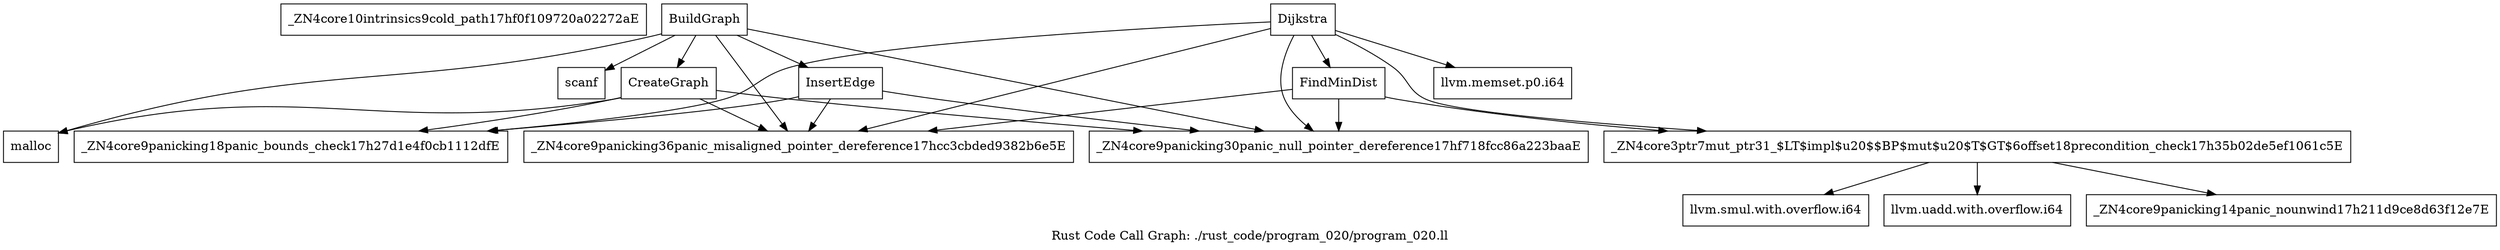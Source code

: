 digraph "Rust Code Call Graph: ./rust_code/program_020/program_020.ll" {
	label="Rust Code Call Graph: ./rust_code/program_020/program_020.ll";

	Node0x5560c601c5b0 [shape=record,label="{_ZN4core10intrinsics9cold_path17hf0f109720a02272aE}"];
	Node0x5560c601e6a0 [shape=record,label="{_ZN4core3ptr7mut_ptr31_$LT$impl$u20$$BP$mut$u20$T$GT$6offset18precondition_check17h35b02de5ef1061c5E}"];
	Node0x5560c601e6a0 -> Node0x5560c6021eb0;
	Node0x5560c601e6a0 -> Node0x5560c60250c0;
	Node0x5560c601e6a0 -> Node0x5560c6026480;
	Node0x5560c6027400 [shape=record,label="{CreateGraph}"];
	Node0x5560c6027400 -> Node0x5560c60283c0;
	Node0x5560c6027400 -> Node0x5560c6029b20;
	Node0x5560c6027400 -> Node0x5560c602b200;
	Node0x5560c6027400 -> Node0x5560c602cbe0;
	Node0x5560c602dc60 [shape=record,label="{InsertEdge}"];
	Node0x5560c602dc60 -> Node0x5560c6029b20;
	Node0x5560c602dc60 -> Node0x5560c602b200;
	Node0x5560c602dc60 -> Node0x5560c602cbe0;
	Node0x5560c602e840 [shape=record,label="{BuildGraph}"];
	Node0x5560c602e840 -> Node0x5560c6027400;
	Node0x5560c602e840 -> Node0x5560c6029b20;
	Node0x5560c602e840 -> Node0x5560c602b200;
	Node0x5560c602e840 -> Node0x5560c60283c0;
	Node0x5560c602e840 -> Node0x5560c602dc60;
	Node0x5560c602e840 -> Node0x5560c6084750;
	Node0x5560c60847d0 [shape=record,label="{FindMinDist}"];
	Node0x5560c60847d0 -> Node0x5560c6029b20;
	Node0x5560c60847d0 -> Node0x5560c602b200;
	Node0x5560c60847d0 -> Node0x5560c601e6a0;
	Node0x5560c6084ae0 [shape=record,label="{Dijkstra}"];
	Node0x5560c6084ae0 -> Node0x5560c602f280;
	Node0x5560c6084ae0 -> Node0x5560c6029b20;
	Node0x5560c6084ae0 -> Node0x5560c602b200;
	Node0x5560c6084ae0 -> Node0x5560c601e6a0;
	Node0x5560c6084ae0 -> Node0x5560c602cbe0;
	Node0x5560c6084ae0 -> Node0x5560c60847d0;
	Node0x5560c6021eb0 [shape=record,label="{llvm.smul.with.overflow.i64}"];
	Node0x5560c60250c0 [shape=record,label="{llvm.uadd.with.overflow.i64}"];
	Node0x5560c6026480 [shape=record,label="{_ZN4core9panicking14panic_nounwind17h211d9ce8d63f12e7E}"];
	Node0x5560c60283c0 [shape=record,label="{malloc}"];
	Node0x5560c6029b20 [shape=record,label="{_ZN4core9panicking36panic_misaligned_pointer_dereference17hcc3cbded9382b6e5E}"];
	Node0x5560c602b200 [shape=record,label="{_ZN4core9panicking30panic_null_pointer_dereference17hf718fcc86a223baaE}"];
	Node0x5560c602cbe0 [shape=record,label="{_ZN4core9panicking18panic_bounds_check17h27d1e4f0cb1112dfE}"];
	Node0x5560c6084750 [shape=record,label="{scanf}"];
	Node0x5560c602f280 [shape=record,label="{llvm.memset.p0.i64}"];
}
